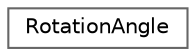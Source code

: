 digraph "クラス階層図"
{
 // LATEX_PDF_SIZE
  bgcolor="transparent";
  edge [fontname=Helvetica,fontsize=10,labelfontname=Helvetica,labelfontsize=10];
  node [fontname=Helvetica,fontsize=10,shape=box,height=0.2,width=0.4];
  rankdir="LR";
  Node0 [id="Node000000",label="RotationAngle",height=0.2,width=0.4,color="grey40", fillcolor="white", style="filled",URL="$struct_rotation_angle.html",tooltip="回転角度の構造体"];
}
